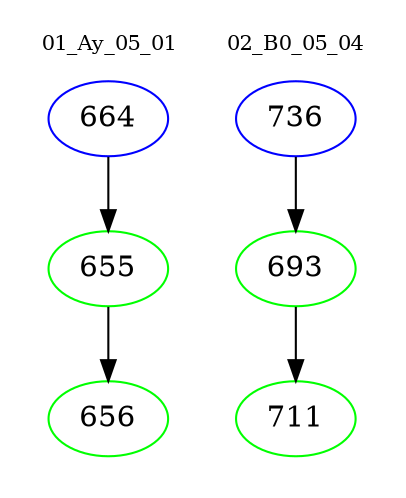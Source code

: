 digraph{
subgraph cluster_0 {
color = white
label = "01_Ay_05_01";
fontsize=10;
T0_664 [label="664", color="blue"]
T0_664 -> T0_655 [color="black"]
T0_655 [label="655", color="green"]
T0_655 -> T0_656 [color="black"]
T0_656 [label="656", color="green"]
}
subgraph cluster_1 {
color = white
label = "02_B0_05_04";
fontsize=10;
T1_736 [label="736", color="blue"]
T1_736 -> T1_693 [color="black"]
T1_693 [label="693", color="green"]
T1_693 -> T1_711 [color="black"]
T1_711 [label="711", color="green"]
}
}
